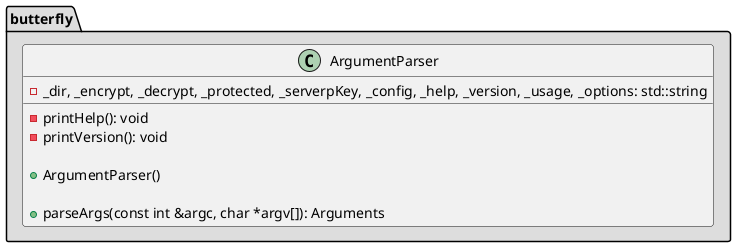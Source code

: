 @startuml
'https://plantuml.com/sequence-diagram

package butterfly #DDDDDD
{

class ArgumentParser
{
    -_dir, _encrypt, _decrypt, _protected, _serverpKey, _config, _help, _version, _usage, _options: std::string
    -printHelp(): void
    -printVersion(): void

    +ArgumentParser()

    +parseArgs(const int &argc, char *argv[]): Arguments
}

}
@enduml